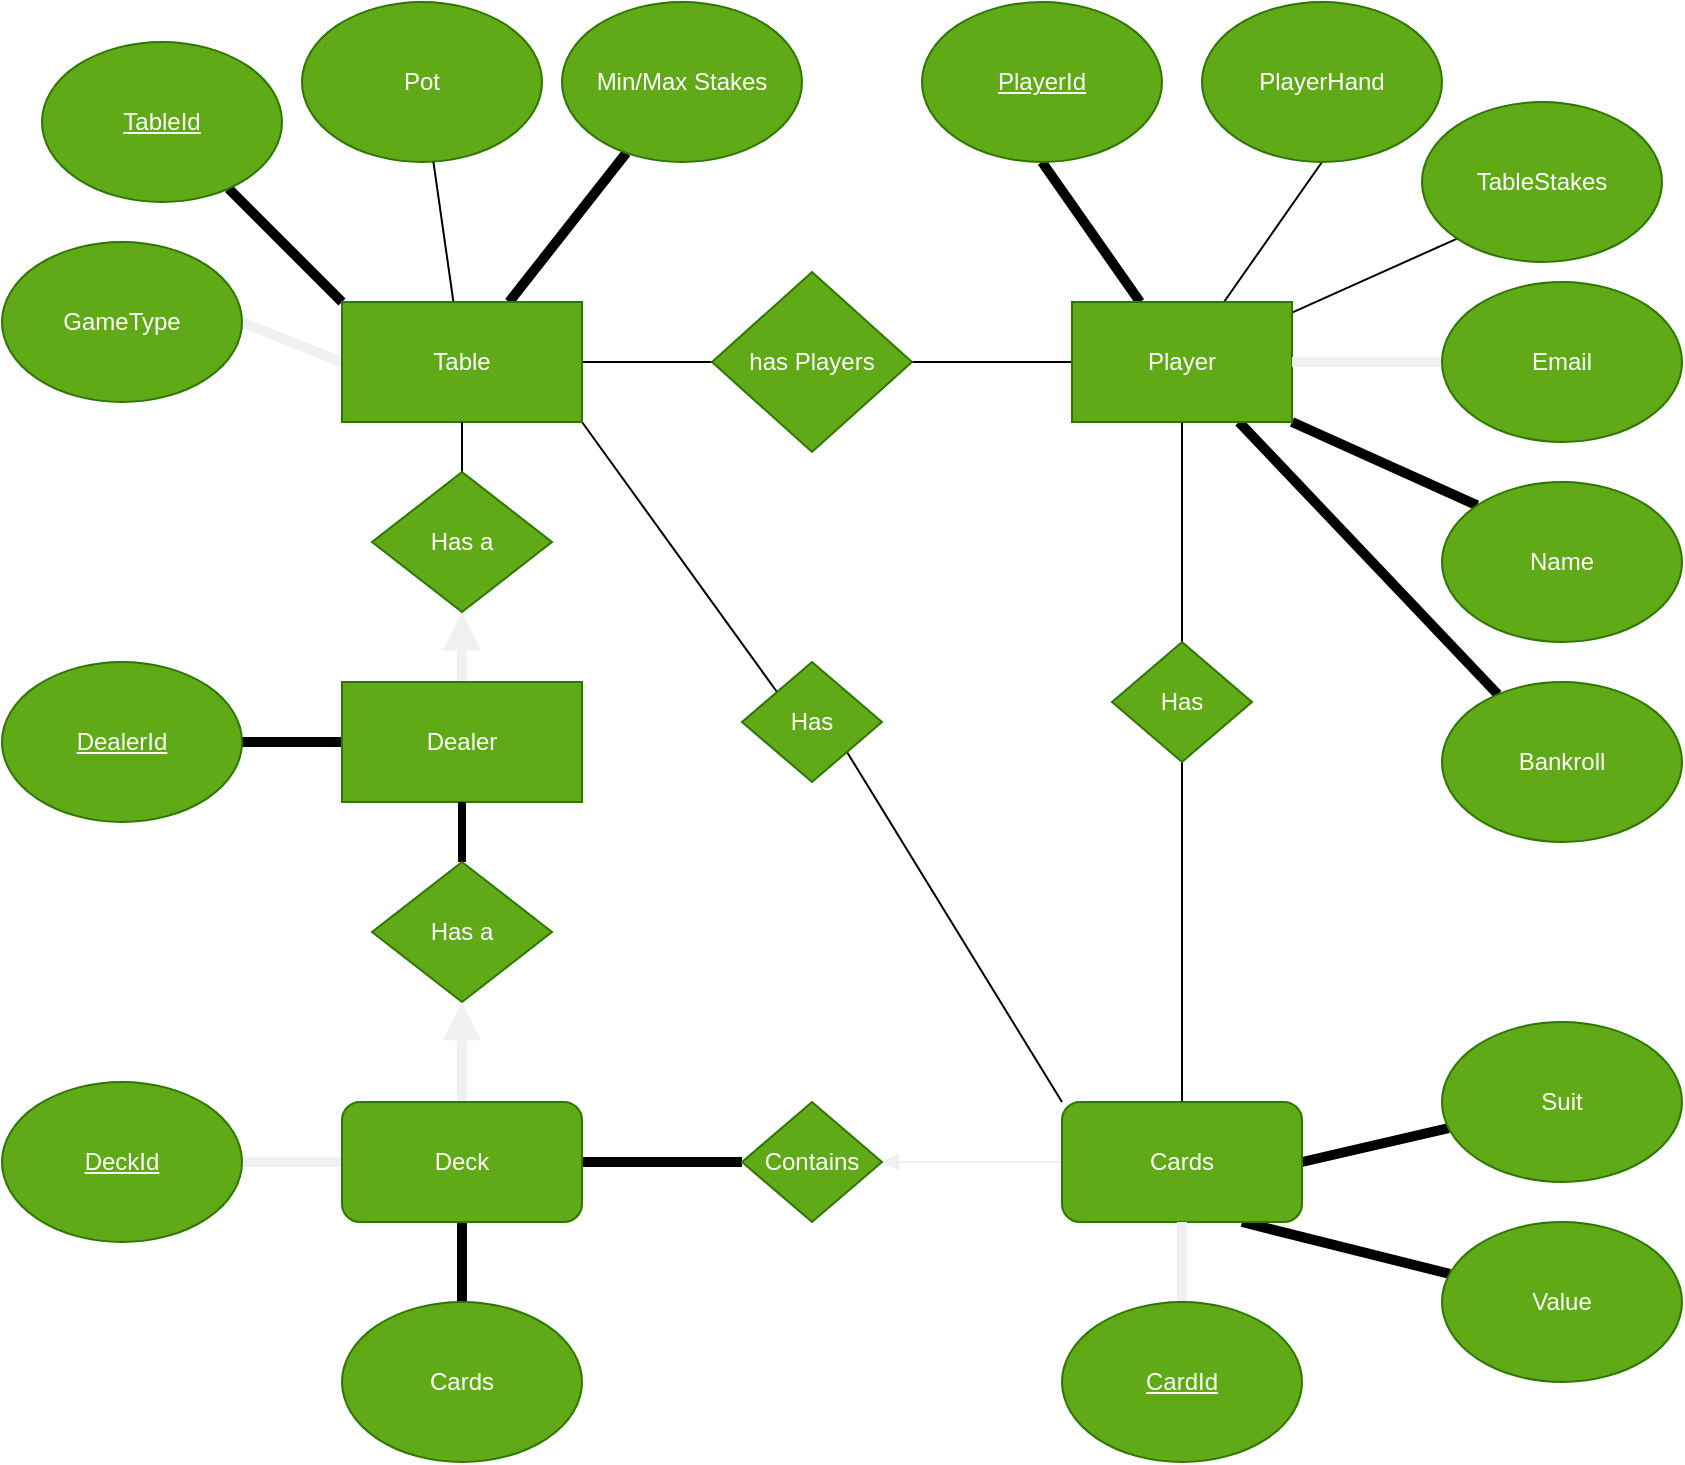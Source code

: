 <mxfile>
    <diagram id="cZgExwn1Ya6Roz40lh_p" name="Page-1">
        <mxGraphModel dx="1170" dy="405" grid="1" gridSize="10" guides="1" tooltips="1" connect="1" arrows="1" fold="1" page="1" pageScale="1" pageWidth="850" pageHeight="1100" background="none" math="0" shadow="0">
            <root>
                <mxCell id="0"/>
                <mxCell id="1" parent="0"/>
                <mxCell id="4" value="Pot" style="ellipse;whiteSpace=wrap;html=1;rounded=0;fillColor=#60a917;fontColor=#ffffff;strokeColor=#2D7600;" parent="1" vertex="1">
                    <mxGeometry x="150" y="10" width="120" height="80" as="geometry"/>
                </mxCell>
                <mxCell id="20" value="" style="edgeStyle=none;html=1;endArrow=none;endFill=0;" parent="1" source="16" target="4" edge="1">
                    <mxGeometry relative="1" as="geometry"/>
                </mxCell>
                <mxCell id="47" style="edgeStyle=none;html=1;endArrow=none;endFill=0;strokeWidth=5;" parent="1" source="16" target="25" edge="1">
                    <mxGeometry relative="1" as="geometry">
                        <Array as="points"/>
                    </mxGeometry>
                </mxCell>
                <mxCell id="63" style="edgeStyle=none;html=1;entryX=1;entryY=0.5;entryDx=0;entryDy=0;endArrow=none;endFill=0;strokeColor=#F0F0F0;labelBackgroundColor=none;endSize=6;startSize=6;strokeWidth=5;exitX=0;exitY=0.5;exitDx=0;exitDy=0;" parent="1" source="16" target="24" edge="1">
                    <mxGeometry relative="1" as="geometry">
                        <mxPoint x="150" y="200" as="sourcePoint"/>
                    </mxGeometry>
                </mxCell>
                <mxCell id="64" style="edgeStyle=none;html=1;exitX=0;exitY=0;exitDx=0;exitDy=0;endArrow=none;endFill=0;strokeWidth=5;" parent="1" source="16" target="17" edge="1">
                    <mxGeometry relative="1" as="geometry">
                        <Array as="points"/>
                    </mxGeometry>
                </mxCell>
                <mxCell id="66" style="edgeStyle=none;html=1;exitX=1;exitY=0.5;exitDx=0;exitDy=0;entryX=0;entryY=0.5;entryDx=0;entryDy=0;endArrow=none;endFill=0;strokeWidth=1;" parent="1" source="16" target="53" edge="1">
                    <mxGeometry relative="1" as="geometry"/>
                </mxCell>
                <mxCell id="92" style="edgeStyle=none;html=1;exitX=1;exitY=1;exitDx=0;exitDy=0;entryX=0;entryY=0;entryDx=0;entryDy=0;endArrow=none;endFill=0;" parent="1" source="16" target="91" edge="1">
                    <mxGeometry relative="1" as="geometry"/>
                </mxCell>
                <mxCell id="16" value="Table" style="rounded=0;whiteSpace=wrap;html=1;fillColor=#60a917;fontColor=#ffffff;strokeColor=#2D7600;" parent="1" vertex="1">
                    <mxGeometry x="170" y="160" width="120" height="60" as="geometry"/>
                </mxCell>
                <mxCell id="17" value="&lt;u&gt;TableId&lt;/u&gt;" style="ellipse;whiteSpace=wrap;html=1;rounded=0;fillColor=#60a917;fontColor=#ffffff;strokeColor=#2D7600;" parent="1" vertex="1">
                    <mxGeometry x="20" y="30" width="120" height="80" as="geometry"/>
                </mxCell>
                <mxCell id="52" style="edgeStyle=none;html=1;entryX=1;entryY=0.5;entryDx=0;entryDy=0;endArrow=none;endFill=0;strokeWidth=5;" parent="1" source="18" target="51" edge="1">
                    <mxGeometry relative="1" as="geometry"/>
                </mxCell>
                <mxCell id="85" style="edgeStyle=none;html=1;exitX=0.5;exitY=0;exitDx=0;exitDy=0;entryX=0.5;entryY=1;entryDx=0;entryDy=0;labelBackgroundColor=none;strokeColor=#F0F0F0;strokeWidth=5;endArrow=block;endFill=1;" parent="1" source="18" target="74" edge="1">
                    <mxGeometry relative="1" as="geometry"/>
                </mxCell>
                <mxCell id="18" value="Dealer" style="rounded=0;whiteSpace=wrap;html=1;fillColor=#60a917;fontColor=#ffffff;strokeColor=#2D7600;" parent="1" vertex="1">
                    <mxGeometry x="170" y="350" width="120" height="60" as="geometry"/>
                </mxCell>
                <mxCell id="29" style="edgeStyle=none;html=1;exitX=1;exitY=1;exitDx=0;exitDy=0;entryX=0;entryY=0;entryDx=0;entryDy=0;endArrow=none;endFill=0;strokeWidth=5;" parent="1" source="21" target="23" edge="1">
                    <mxGeometry relative="1" as="geometry"/>
                </mxCell>
                <mxCell id="32" style="edgeStyle=none;html=1;entryX=0;entryY=1;entryDx=0;entryDy=0;endArrow=none;endFill=0;" parent="1" source="21" target="31" edge="1">
                    <mxGeometry relative="1" as="geometry">
                        <mxPoint x="765.222" y="126.625" as="targetPoint"/>
                    </mxGeometry>
                </mxCell>
                <mxCell id="33" style="edgeStyle=none;html=1;endArrow=none;endFill=0;strokeWidth=5;" parent="1" source="21" target="30" edge="1">
                    <mxGeometry relative="1" as="geometry"/>
                </mxCell>
                <mxCell id="35" style="edgeStyle=none;html=1;entryX=0.5;entryY=1;entryDx=0;entryDy=0;endArrow=none;endFill=0;" parent="1" source="21" target="34" edge="1">
                    <mxGeometry relative="1" as="geometry"/>
                </mxCell>
                <mxCell id="46" style="edgeStyle=none;html=1;startArrow=none;exitX=0.5;exitY=1;exitDx=0;exitDy=0;endArrow=none;endFill=0;" parent="1" source="54" target="26" edge="1">
                    <mxGeometry relative="1" as="geometry"/>
                </mxCell>
                <mxCell id="50" style="edgeStyle=none;html=1;entryX=0.5;entryY=1;entryDx=0;entryDy=0;endArrow=none;endFill=0;strokeWidth=5;" parent="1" source="21" target="49" edge="1">
                    <mxGeometry relative="1" as="geometry"/>
                </mxCell>
                <mxCell id="61" value="" style="edgeStyle=none;html=1;endArrow=none;endFill=0;" parent="1" source="21" target="53" edge="1">
                    <mxGeometry relative="1" as="geometry"/>
                </mxCell>
                <mxCell id="65" style="edgeStyle=none;html=1;exitX=0.5;exitY=1;exitDx=0;exitDy=0;entryX=0.5;entryY=0;entryDx=0;entryDy=0;endArrow=none;endFill=0;" parent="1" source="21" target="54" edge="1">
                    <mxGeometry relative="1" as="geometry"/>
                </mxCell>
                <mxCell id="21" value="Player" style="rounded=0;whiteSpace=wrap;html=1;fillColor=#60a917;fontColor=#ffffff;strokeColor=#2D7600;" parent="1" vertex="1">
                    <mxGeometry x="535" y="160" width="110" height="60" as="geometry"/>
                </mxCell>
                <mxCell id="80" value="" style="edgeStyle=none;html=1;labelBackgroundColor=none;strokeColor=#F0F0F0;strokeWidth=5;endArrow=none;endFill=0;entryX=1;entryY=0.5;entryDx=0;entryDy=0;" parent="1" source="22" target="21" edge="1">
                    <mxGeometry relative="1" as="geometry">
                        <mxPoint x="670" y="190" as="targetPoint"/>
                        <Array as="points"/>
                    </mxGeometry>
                </mxCell>
                <mxCell id="22" value="Email" style="ellipse;whiteSpace=wrap;html=1;rounded=0;fillColor=#60a917;fontColor=#ffffff;strokeColor=#2D7600;" parent="1" vertex="1">
                    <mxGeometry x="720" y="150" width="120" height="80" as="geometry"/>
                </mxCell>
                <mxCell id="23" value="Name" style="ellipse;whiteSpace=wrap;html=1;rounded=0;fillColor=#60a917;fontColor=#ffffff;strokeColor=#2D7600;" parent="1" vertex="1">
                    <mxGeometry x="720" y="250" width="120" height="80" as="geometry"/>
                </mxCell>
                <mxCell id="24" value="GameType" style="ellipse;whiteSpace=wrap;html=1;rounded=0;fillColor=#60a917;fontColor=#ffffff;strokeColor=#2D7600;" parent="1" vertex="1">
                    <mxGeometry y="130" width="120" height="80" as="geometry"/>
                </mxCell>
                <mxCell id="25" value="Min/Max Stakes" style="ellipse;whiteSpace=wrap;html=1;rounded=0;fillColor=#60a917;fontColor=#ffffff;strokeColor=#2D7600;" parent="1" vertex="1">
                    <mxGeometry x="280" y="10" width="120" height="80" as="geometry"/>
                </mxCell>
                <mxCell id="69" style="edgeStyle=none;html=1;exitX=1;exitY=0.5;exitDx=0;exitDy=0;endArrow=none;endFill=0;strokeWidth=5;" parent="1" source="26" target="67" edge="1">
                    <mxGeometry relative="1" as="geometry"/>
                </mxCell>
                <mxCell id="70" style="edgeStyle=none;html=1;exitX=0.75;exitY=1;exitDx=0;exitDy=0;endArrow=none;endFill=0;strokeWidth=5;" parent="1" source="26" target="68" edge="1">
                    <mxGeometry relative="1" as="geometry"/>
                </mxCell>
                <mxCell id="84" style="edgeStyle=none;html=1;exitX=0;exitY=0.5;exitDx=0;exitDy=0;entryX=1;entryY=0.5;entryDx=0;entryDy=0;labelBackgroundColor=none;strokeColor=#F0F0F0;strokeWidth=1;endArrow=block;endFill=1;" parent="1" source="26" target="56" edge="1">
                    <mxGeometry relative="1" as="geometry"/>
                </mxCell>
                <mxCell id="26" value="Cards" style="rounded=1;whiteSpace=wrap;html=1;fillColor=#60a917;fontColor=#ffffff;strokeColor=#2D7600;" parent="1" vertex="1">
                    <mxGeometry x="530" y="560" width="120" height="60" as="geometry"/>
                </mxCell>
                <mxCell id="73" style="edgeStyle=none;html=1;exitX=0.5;exitY=1;exitDx=0;exitDy=0;entryX=0.5;entryY=0;entryDx=0;entryDy=0;endArrow=none;endFill=0;strokeWidth=5;" parent="1" source="76" target="72" edge="1">
                    <mxGeometry relative="1" as="geometry">
                        <mxPoint x="230" y="620" as="sourcePoint"/>
                    </mxGeometry>
                </mxCell>
                <mxCell id="30" value="Bankroll" style="ellipse;whiteSpace=wrap;html=1;rounded=0;fillColor=#60a917;fontColor=#ffffff;strokeColor=#2D7600;" parent="1" vertex="1">
                    <mxGeometry x="720" y="350" width="120" height="80" as="geometry"/>
                </mxCell>
                <mxCell id="31" value="TableStakes" style="ellipse;whiteSpace=wrap;html=1;rounded=0;fillColor=#60a917;fontColor=#ffffff;strokeColor=#2D7600;" parent="1" vertex="1">
                    <mxGeometry x="710" y="60" width="120" height="80" as="geometry"/>
                </mxCell>
                <mxCell id="34" value="PlayerHand" style="ellipse;whiteSpace=wrap;html=1;rounded=0;fillColor=#60a917;fontColor=#ffffff;strokeColor=#2D7600;" parent="1" vertex="1">
                    <mxGeometry x="600" y="10" width="120" height="80" as="geometry"/>
                </mxCell>
                <mxCell id="49" value="&lt;u&gt;PlayerId&lt;/u&gt;" style="ellipse;whiteSpace=wrap;html=1;rounded=0;fillColor=#60a917;fontColor=#ffffff;strokeColor=#2D7600;" parent="1" vertex="1">
                    <mxGeometry x="460" y="10" width="120" height="80" as="geometry"/>
                </mxCell>
                <mxCell id="51" value="&lt;u&gt;DealerId&lt;/u&gt;" style="ellipse;whiteSpace=wrap;html=1;rounded=0;fillColor=#60a917;fontColor=#ffffff;strokeColor=#2D7600;" parent="1" vertex="1">
                    <mxGeometry y="340" width="120" height="80" as="geometry"/>
                </mxCell>
                <mxCell id="53" value="has Players" style="rhombus;whiteSpace=wrap;html=1;fillColor=#60a917;fontColor=#ffffff;strokeColor=#2D7600;" parent="1" vertex="1">
                    <mxGeometry x="355" y="145" width="100" height="90" as="geometry"/>
                </mxCell>
                <mxCell id="54" value="Has" style="rhombus;whiteSpace=wrap;html=1;fillColor=#60a917;fontColor=#ffffff;strokeColor=#2D7600;" parent="1" vertex="1">
                    <mxGeometry x="555" y="330" width="70" height="60" as="geometry"/>
                </mxCell>
                <mxCell id="57" value="" style="edgeStyle=none;html=1;endArrow=none;exitX=1;exitY=0.5;exitDx=0;exitDy=0;strokeWidth=5;" parent="1" source="76" target="56" edge="1">
                    <mxGeometry relative="1" as="geometry">
                        <mxPoint x="280" y="590" as="sourcePoint"/>
                        <mxPoint x="316.316" y="730" as="targetPoint"/>
                    </mxGeometry>
                </mxCell>
                <mxCell id="56" value="Contains" style="rhombus;whiteSpace=wrap;html=1;fillColor=#60a917;fontColor=#ffffff;strokeColor=#2D7600;" parent="1" vertex="1">
                    <mxGeometry x="370" y="560" width="70" height="60" as="geometry"/>
                </mxCell>
                <mxCell id="59" value="" style="edgeStyle=none;html=1;entryX=0.5;entryY=0;entryDx=0;entryDy=0;endArrow=none;strokeWidth=4;" parent="1" source="18" target="58" edge="1">
                    <mxGeometry relative="1" as="geometry">
                        <mxPoint x="296" y="400" as="sourcePoint"/>
                        <mxPoint x="160" y="520" as="targetPoint"/>
                    </mxGeometry>
                </mxCell>
                <mxCell id="58" value="Has a" style="rhombus;whiteSpace=wrap;html=1;fillColor=#60a917;fontColor=#ffffff;strokeColor=#2D7600;" parent="1" vertex="1">
                    <mxGeometry x="185" y="440" width="90" height="70" as="geometry"/>
                </mxCell>
                <mxCell id="67" value="Suit" style="ellipse;whiteSpace=wrap;html=1;rounded=0;fillColor=#60a917;fontColor=#ffffff;strokeColor=#2D7600;" parent="1" vertex="1">
                    <mxGeometry x="720" y="520" width="120" height="80" as="geometry"/>
                </mxCell>
                <mxCell id="68" value="Value" style="ellipse;whiteSpace=wrap;html=1;rounded=0;fillColor=#60a917;fontColor=#ffffff;strokeColor=#2D7600;" parent="1" vertex="1">
                    <mxGeometry x="720" y="620" width="120" height="80" as="geometry"/>
                </mxCell>
                <mxCell id="72" value="Cards" style="ellipse;whiteSpace=wrap;html=1;rounded=0;fillColor=#60a917;fontColor=#ffffff;strokeColor=#2D7600;" parent="1" vertex="1">
                    <mxGeometry x="170" y="660" width="120" height="80" as="geometry"/>
                </mxCell>
                <mxCell id="75" value="" style="edgeStyle=none;html=1;entryX=0.5;entryY=0;entryDx=0;entryDy=0;endArrow=none;endFill=0;" parent="1" source="16" target="74" edge="1">
                    <mxGeometry relative="1" as="geometry">
                        <mxPoint x="230" y="220" as="sourcePoint"/>
                        <mxPoint x="230" y="340" as="targetPoint"/>
                    </mxGeometry>
                </mxCell>
                <mxCell id="74" value="Has a" style="rhombus;whiteSpace=wrap;html=1;fillColor=#60a917;fontColor=#ffffff;strokeColor=#2D7600;" parent="1" vertex="1">
                    <mxGeometry x="185" y="245" width="90" height="70" as="geometry"/>
                </mxCell>
                <mxCell id="83" style="edgeStyle=none;html=1;exitX=0.5;exitY=0;exitDx=0;exitDy=0;entryX=0.5;entryY=1;entryDx=0;entryDy=0;labelBackgroundColor=none;strokeColor=#F0F0F0;strokeWidth=5;endArrow=block;endFill=1;" parent="1" source="76" target="58" edge="1">
                    <mxGeometry relative="1" as="geometry"/>
                </mxCell>
                <mxCell id="89" style="edgeStyle=none;html=1;exitX=0;exitY=0.5;exitDx=0;exitDy=0;entryX=1;entryY=0.5;entryDx=0;entryDy=0;labelBackgroundColor=none;strokeColor=#F0F0F0;strokeWidth=5;endArrow=none;endFill=0;" parent="1" source="76" target="88" edge="1">
                    <mxGeometry relative="1" as="geometry"/>
                </mxCell>
                <mxCell id="76" value="Deck&lt;br&gt;" style="rounded=1;whiteSpace=wrap;html=1;fillColor=#60a917;fontColor=#ffffff;strokeColor=#2D7600;" parent="1" vertex="1">
                    <mxGeometry x="170" y="560" width="120" height="60" as="geometry"/>
                </mxCell>
                <mxCell id="87" style="edgeStyle=none;html=1;exitX=0.5;exitY=0;exitDx=0;exitDy=0;entryX=0.5;entryY=1;entryDx=0;entryDy=0;labelBackgroundColor=none;strokeColor=#F0F0F0;strokeWidth=5;endArrow=none;endFill=0;" parent="1" source="86" target="26" edge="1">
                    <mxGeometry relative="1" as="geometry"/>
                </mxCell>
                <mxCell id="86" value="&lt;u&gt;CardId&lt;/u&gt;" style="ellipse;whiteSpace=wrap;html=1;rounded=0;fillColor=#60a917;fontColor=#ffffff;strokeColor=#2D7600;" parent="1" vertex="1">
                    <mxGeometry x="530" y="660" width="120" height="80" as="geometry"/>
                </mxCell>
                <mxCell id="88" value="&lt;u&gt;DeckId&lt;/u&gt;" style="ellipse;whiteSpace=wrap;html=1;rounded=0;fillColor=#60a917;fontColor=#ffffff;strokeColor=#2D7600;" parent="1" vertex="1">
                    <mxGeometry y="550" width="120" height="80" as="geometry"/>
                </mxCell>
                <mxCell id="93" style="edgeStyle=none;html=1;exitX=1;exitY=1;exitDx=0;exitDy=0;entryX=0;entryY=0;entryDx=0;entryDy=0;endArrow=none;endFill=0;" parent="1" source="91" target="26" edge="1">
                    <mxGeometry relative="1" as="geometry"/>
                </mxCell>
                <mxCell id="91" value="Has" style="rhombus;whiteSpace=wrap;html=1;fillColor=#60a917;fontColor=#ffffff;strokeColor=#2D7600;" parent="1" vertex="1">
                    <mxGeometry x="370" y="340" width="70" height="60" as="geometry"/>
                </mxCell>
            </root>
        </mxGraphModel>
    </diagram>
</mxfile>
